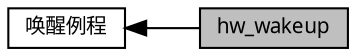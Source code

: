digraph "hw_wakeup"
{
  edge [fontname="黑体",fontsize="10",labelfontname="黑体",labelfontsize="10"];
  node [fontname="黑体",fontsize="10",shape=box];
  rankdir=LR;
  Node1 [label="唤醒例程",height=0.2,width=0.4,color="black", fillcolor="white", style="filled",URL="$group__am__demo__wakeup__all.html",tooltip="所有的唤醒相关例程"];
  Node0 [label="hw_wakeup",height=0.2,width=0.4,color="black", fillcolor="grey75", style="filled", fontcolor="black",tooltip=" "];
  Node1->Node0 [shape=plaintext, dir="back", style="solid"];
}
